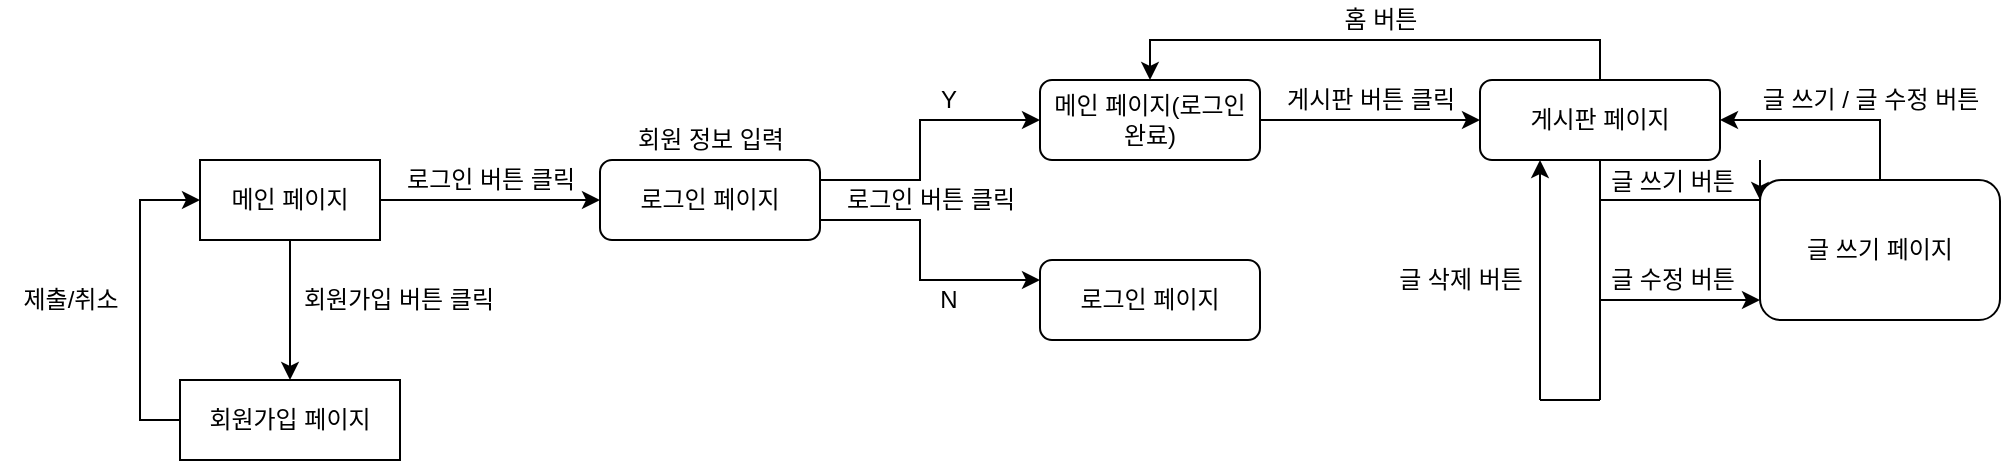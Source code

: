 <mxfile version="15.9.6" type="github">
  <diagram id="EH3msbrBh5q5FY1jK0Du" name="Page-1">
    <mxGraphModel dx="1865" dy="1716" grid="1" gridSize="10" guides="1" tooltips="1" connect="1" arrows="1" fold="1" page="1" pageScale="1" pageWidth="827" pageHeight="1169" math="0" shadow="0">
      <root>
        <mxCell id="0" />
        <mxCell id="1" parent="0" />
        <mxCell id="LaMB57XvXJdHoyUf_VVx-10" value="" style="edgeStyle=orthogonalEdgeStyle;rounded=0;orthogonalLoop=1;jettySize=auto;html=1;" parent="1" source="LaMB57XvXJdHoyUf_VVx-2" target="LaMB57XvXJdHoyUf_VVx-9" edge="1">
          <mxGeometry relative="1" as="geometry" />
        </mxCell>
        <mxCell id="LaMB57XvXJdHoyUf_VVx-2" value="메인 페이지" style="rounded=0;whiteSpace=wrap;html=1;" parent="1" vertex="1">
          <mxGeometry x="10" y="50" width="90" height="40" as="geometry" />
        </mxCell>
        <mxCell id="LaMB57XvXJdHoyUf_VVx-3" value="" style="endArrow=classic;html=1;rounded=0;entryX=0;entryY=0.5;entryDx=0;entryDy=0;" parent="1" target="LaMB57XvXJdHoyUf_VVx-6" edge="1">
          <mxGeometry width="50" height="50" relative="1" as="geometry">
            <mxPoint x="100" y="70" as="sourcePoint" />
            <mxPoint x="180" y="70" as="targetPoint" />
            <Array as="points" />
          </mxGeometry>
        </mxCell>
        <mxCell id="LaMB57XvXJdHoyUf_VVx-5" value="로그인 버튼 클릭" style="text;html=1;align=center;verticalAlign=middle;resizable=0;points=[];autosize=1;strokeColor=none;fillColor=none;" parent="1" vertex="1">
          <mxGeometry x="100" y="50" width="110" height="20" as="geometry" />
        </mxCell>
        <mxCell id="LaMB57XvXJdHoyUf_VVx-19" value="" style="edgeStyle=orthogonalEdgeStyle;rounded=0;orthogonalLoop=1;jettySize=auto;html=1;" parent="1" source="LaMB57XvXJdHoyUf_VVx-6" target="LaMB57XvXJdHoyUf_VVx-18" edge="1">
          <mxGeometry relative="1" as="geometry">
            <Array as="points">
              <mxPoint x="370" y="60" />
              <mxPoint x="370" y="30" />
            </Array>
          </mxGeometry>
        </mxCell>
        <mxCell id="LaMB57XvXJdHoyUf_VVx-6" value="로그인 페이지" style="rounded=1;whiteSpace=wrap;html=1;" parent="1" vertex="1">
          <mxGeometry x="210" y="50" width="110" height="40" as="geometry" />
        </mxCell>
        <mxCell id="M4ED3lmORWMHatyZqBaW-10" style="edgeStyle=orthogonalEdgeStyle;rounded=0;orthogonalLoop=1;jettySize=auto;html=1;exitX=0;exitY=0.5;exitDx=0;exitDy=0;entryX=0;entryY=0.5;entryDx=0;entryDy=0;" edge="1" parent="1" source="LaMB57XvXJdHoyUf_VVx-9" target="LaMB57XvXJdHoyUf_VVx-2">
          <mxGeometry relative="1" as="geometry" />
        </mxCell>
        <mxCell id="LaMB57XvXJdHoyUf_VVx-9" value="회원가입 페이지" style="whiteSpace=wrap;html=1;rounded=0;" parent="1" vertex="1">
          <mxGeometry y="160" width="110" height="40" as="geometry" />
        </mxCell>
        <mxCell id="M4ED3lmORWMHatyZqBaW-13" value="" style="edgeStyle=orthogonalEdgeStyle;rounded=0;orthogonalLoop=1;jettySize=auto;html=1;" edge="1" parent="1" source="LaMB57XvXJdHoyUf_VVx-18" target="M4ED3lmORWMHatyZqBaW-12">
          <mxGeometry relative="1" as="geometry" />
        </mxCell>
        <mxCell id="LaMB57XvXJdHoyUf_VVx-18" value="메인 페이지(로그인 완료)" style="rounded=1;whiteSpace=wrap;html=1;" parent="1" vertex="1">
          <mxGeometry x="430" y="10" width="110" height="40" as="geometry" />
        </mxCell>
        <mxCell id="LaMB57XvXJdHoyUf_VVx-20" value="로그인 버튼 클릭" style="text;html=1;align=center;verticalAlign=middle;resizable=0;points=[];autosize=1;strokeColor=none;fillColor=none;" parent="1" vertex="1">
          <mxGeometry x="320" y="60" width="110" height="20" as="geometry" />
        </mxCell>
        <mxCell id="LaMB57XvXJdHoyUf_VVx-31" value="회원 정보 입력" style="text;html=1;align=center;verticalAlign=middle;resizable=0;points=[];autosize=1;strokeColor=none;fillColor=none;" parent="1" vertex="1">
          <mxGeometry x="220" y="30" width="90" height="20" as="geometry" />
        </mxCell>
        <mxCell id="LaMB57XvXJdHoyUf_VVx-34" value="" style="endArrow=classic;html=1;rounded=0;entryX=0;entryY=0.25;entryDx=0;entryDy=0;" parent="1" target="LaMB57XvXJdHoyUf_VVx-35" edge="1">
          <mxGeometry width="50" height="50" relative="1" as="geometry">
            <mxPoint x="320" y="80" as="sourcePoint" />
            <mxPoint x="430" y="120" as="targetPoint" />
            <Array as="points">
              <mxPoint x="370" y="80" />
              <mxPoint x="370" y="110" />
            </Array>
          </mxGeometry>
        </mxCell>
        <mxCell id="LaMB57XvXJdHoyUf_VVx-35" value="로그인 페이지" style="rounded=1;whiteSpace=wrap;html=1;" parent="1" vertex="1">
          <mxGeometry x="430" y="100" width="110" height="40" as="geometry" />
        </mxCell>
        <mxCell id="LaMB57XvXJdHoyUf_VVx-37" value="Y" style="text;html=1;align=center;verticalAlign=middle;resizable=0;points=[];autosize=1;strokeColor=none;fillColor=none;" parent="1" vertex="1">
          <mxGeometry x="374" y="10" width="20" height="20" as="geometry" />
        </mxCell>
        <mxCell id="LaMB57XvXJdHoyUf_VVx-38" value="N" style="text;html=1;align=center;verticalAlign=middle;resizable=0;points=[];autosize=1;strokeColor=none;fillColor=none;" parent="1" vertex="1">
          <mxGeometry x="374" y="110" width="20" height="20" as="geometry" />
        </mxCell>
        <mxCell id="M4ED3lmORWMHatyZqBaW-8" value="회원가입 버튼 클릭" style="text;html=1;align=center;verticalAlign=middle;resizable=0;points=[];autosize=1;strokeColor=none;fillColor=none;" vertex="1" parent="1">
          <mxGeometry x="49" y="110" width="120" height="20" as="geometry" />
        </mxCell>
        <mxCell id="M4ED3lmORWMHatyZqBaW-11" value="제출/취소" style="text;html=1;align=center;verticalAlign=middle;resizable=0;points=[];autosize=1;strokeColor=none;fillColor=none;" vertex="1" parent="1">
          <mxGeometry x="-90" y="110" width="70" height="20" as="geometry" />
        </mxCell>
        <mxCell id="M4ED3lmORWMHatyZqBaW-15" style="edgeStyle=orthogonalEdgeStyle;rounded=0;orthogonalLoop=1;jettySize=auto;html=1;exitX=0.5;exitY=1;exitDx=0;exitDy=0;" edge="1" parent="1" source="M4ED3lmORWMHatyZqBaW-12">
          <mxGeometry relative="1" as="geometry">
            <mxPoint x="790" y="70" as="targetPoint" />
          </mxGeometry>
        </mxCell>
        <mxCell id="M4ED3lmORWMHatyZqBaW-16" style="edgeStyle=orthogonalEdgeStyle;rounded=0;orthogonalLoop=1;jettySize=auto;html=1;exitX=0.5;exitY=1;exitDx=0;exitDy=0;" edge="1" parent="1" source="M4ED3lmORWMHatyZqBaW-12">
          <mxGeometry relative="1" as="geometry">
            <mxPoint x="710" y="50" as="targetPoint" />
          </mxGeometry>
        </mxCell>
        <mxCell id="M4ED3lmORWMHatyZqBaW-38" style="edgeStyle=orthogonalEdgeStyle;rounded=0;orthogonalLoop=1;jettySize=auto;html=1;exitX=0.5;exitY=0;exitDx=0;exitDy=0;entryX=0.5;entryY=0;entryDx=0;entryDy=0;" edge="1" parent="1" source="M4ED3lmORWMHatyZqBaW-12" target="LaMB57XvXJdHoyUf_VVx-18">
          <mxGeometry relative="1" as="geometry" />
        </mxCell>
        <mxCell id="M4ED3lmORWMHatyZqBaW-12" value="게시판 페이지" style="whiteSpace=wrap;html=1;rounded=1;" vertex="1" parent="1">
          <mxGeometry x="650" y="10" width="120" height="40" as="geometry" />
        </mxCell>
        <mxCell id="M4ED3lmORWMHatyZqBaW-14" value="게시판 버튼 클릭" style="text;html=1;align=center;verticalAlign=middle;resizable=0;points=[];autosize=1;strokeColor=none;fillColor=none;" vertex="1" parent="1">
          <mxGeometry x="540" y="10" width="110" height="20" as="geometry" />
        </mxCell>
        <mxCell id="M4ED3lmORWMHatyZqBaW-17" value="" style="endArrow=none;html=1;rounded=0;" edge="1" parent="1">
          <mxGeometry width="50" height="50" relative="1" as="geometry">
            <mxPoint x="710" y="170" as="sourcePoint" />
            <mxPoint x="710" y="70" as="targetPoint" />
          </mxGeometry>
        </mxCell>
        <mxCell id="M4ED3lmORWMHatyZqBaW-18" value="글 쓰기 버튼" style="text;html=1;align=center;verticalAlign=middle;resizable=0;points=[];autosize=1;strokeColor=none;fillColor=none;" vertex="1" parent="1">
          <mxGeometry x="706" y="51" width="80" height="20" as="geometry" />
        </mxCell>
        <mxCell id="M4ED3lmORWMHatyZqBaW-19" value="" style="endArrow=classic;html=1;rounded=0;" edge="1" parent="1">
          <mxGeometry width="50" height="50" relative="1" as="geometry">
            <mxPoint x="710" y="120" as="sourcePoint" />
            <mxPoint x="790" y="120" as="targetPoint" />
            <Array as="points" />
          </mxGeometry>
        </mxCell>
        <mxCell id="M4ED3lmORWMHatyZqBaW-20" value="글 수정 버튼" style="text;html=1;align=center;verticalAlign=middle;resizable=0;points=[];autosize=1;strokeColor=none;fillColor=none;" vertex="1" parent="1">
          <mxGeometry x="706" y="100" width="80" height="20" as="geometry" />
        </mxCell>
        <mxCell id="M4ED3lmORWMHatyZqBaW-36" style="edgeStyle=orthogonalEdgeStyle;rounded=0;orthogonalLoop=1;jettySize=auto;html=1;exitX=0.5;exitY=0;exitDx=0;exitDy=0;entryX=1;entryY=0.5;entryDx=0;entryDy=0;" edge="1" parent="1" source="M4ED3lmORWMHatyZqBaW-24" target="M4ED3lmORWMHatyZqBaW-12">
          <mxGeometry relative="1" as="geometry" />
        </mxCell>
        <mxCell id="M4ED3lmORWMHatyZqBaW-24" value="글 쓰기 페이지" style="rounded=1;whiteSpace=wrap;html=1;" vertex="1" parent="1">
          <mxGeometry x="790" y="60" width="120" height="70" as="geometry" />
        </mxCell>
        <mxCell id="M4ED3lmORWMHatyZqBaW-28" value="" style="endArrow=none;html=1;rounded=0;startArrow=none;" edge="1" parent="1">
          <mxGeometry width="50" height="50" relative="1" as="geometry">
            <mxPoint x="680" y="170" as="sourcePoint" />
            <mxPoint x="710" y="170" as="targetPoint" />
            <Array as="points" />
          </mxGeometry>
        </mxCell>
        <mxCell id="M4ED3lmORWMHatyZqBaW-30" value="" style="endArrow=classic;html=1;rounded=0;entryX=0.25;entryY=1;entryDx=0;entryDy=0;" edge="1" parent="1" target="M4ED3lmORWMHatyZqBaW-12">
          <mxGeometry width="50" height="50" relative="1" as="geometry">
            <mxPoint x="680" y="170" as="sourcePoint" />
            <mxPoint x="730" y="120" as="targetPoint" />
          </mxGeometry>
        </mxCell>
        <mxCell id="M4ED3lmORWMHatyZqBaW-31" value="글 삭제 버튼" style="text;html=1;align=center;verticalAlign=middle;resizable=0;points=[];autosize=1;strokeColor=none;fillColor=none;" vertex="1" parent="1">
          <mxGeometry x="600" y="100" width="80" height="20" as="geometry" />
        </mxCell>
        <mxCell id="M4ED3lmORWMHatyZqBaW-34" value="글 쓰기 / 글 수정 버튼" style="text;html=1;align=center;verticalAlign=middle;resizable=0;points=[];autosize=1;strokeColor=none;fillColor=none;" vertex="1" parent="1">
          <mxGeometry x="780" y="10" width="130" height="20" as="geometry" />
        </mxCell>
        <mxCell id="M4ED3lmORWMHatyZqBaW-39" value="홈 버튼" style="text;html=1;align=center;verticalAlign=middle;resizable=0;points=[];autosize=1;strokeColor=none;fillColor=none;" vertex="1" parent="1">
          <mxGeometry x="575" y="-30" width="50" height="20" as="geometry" />
        </mxCell>
      </root>
    </mxGraphModel>
  </diagram>
</mxfile>
